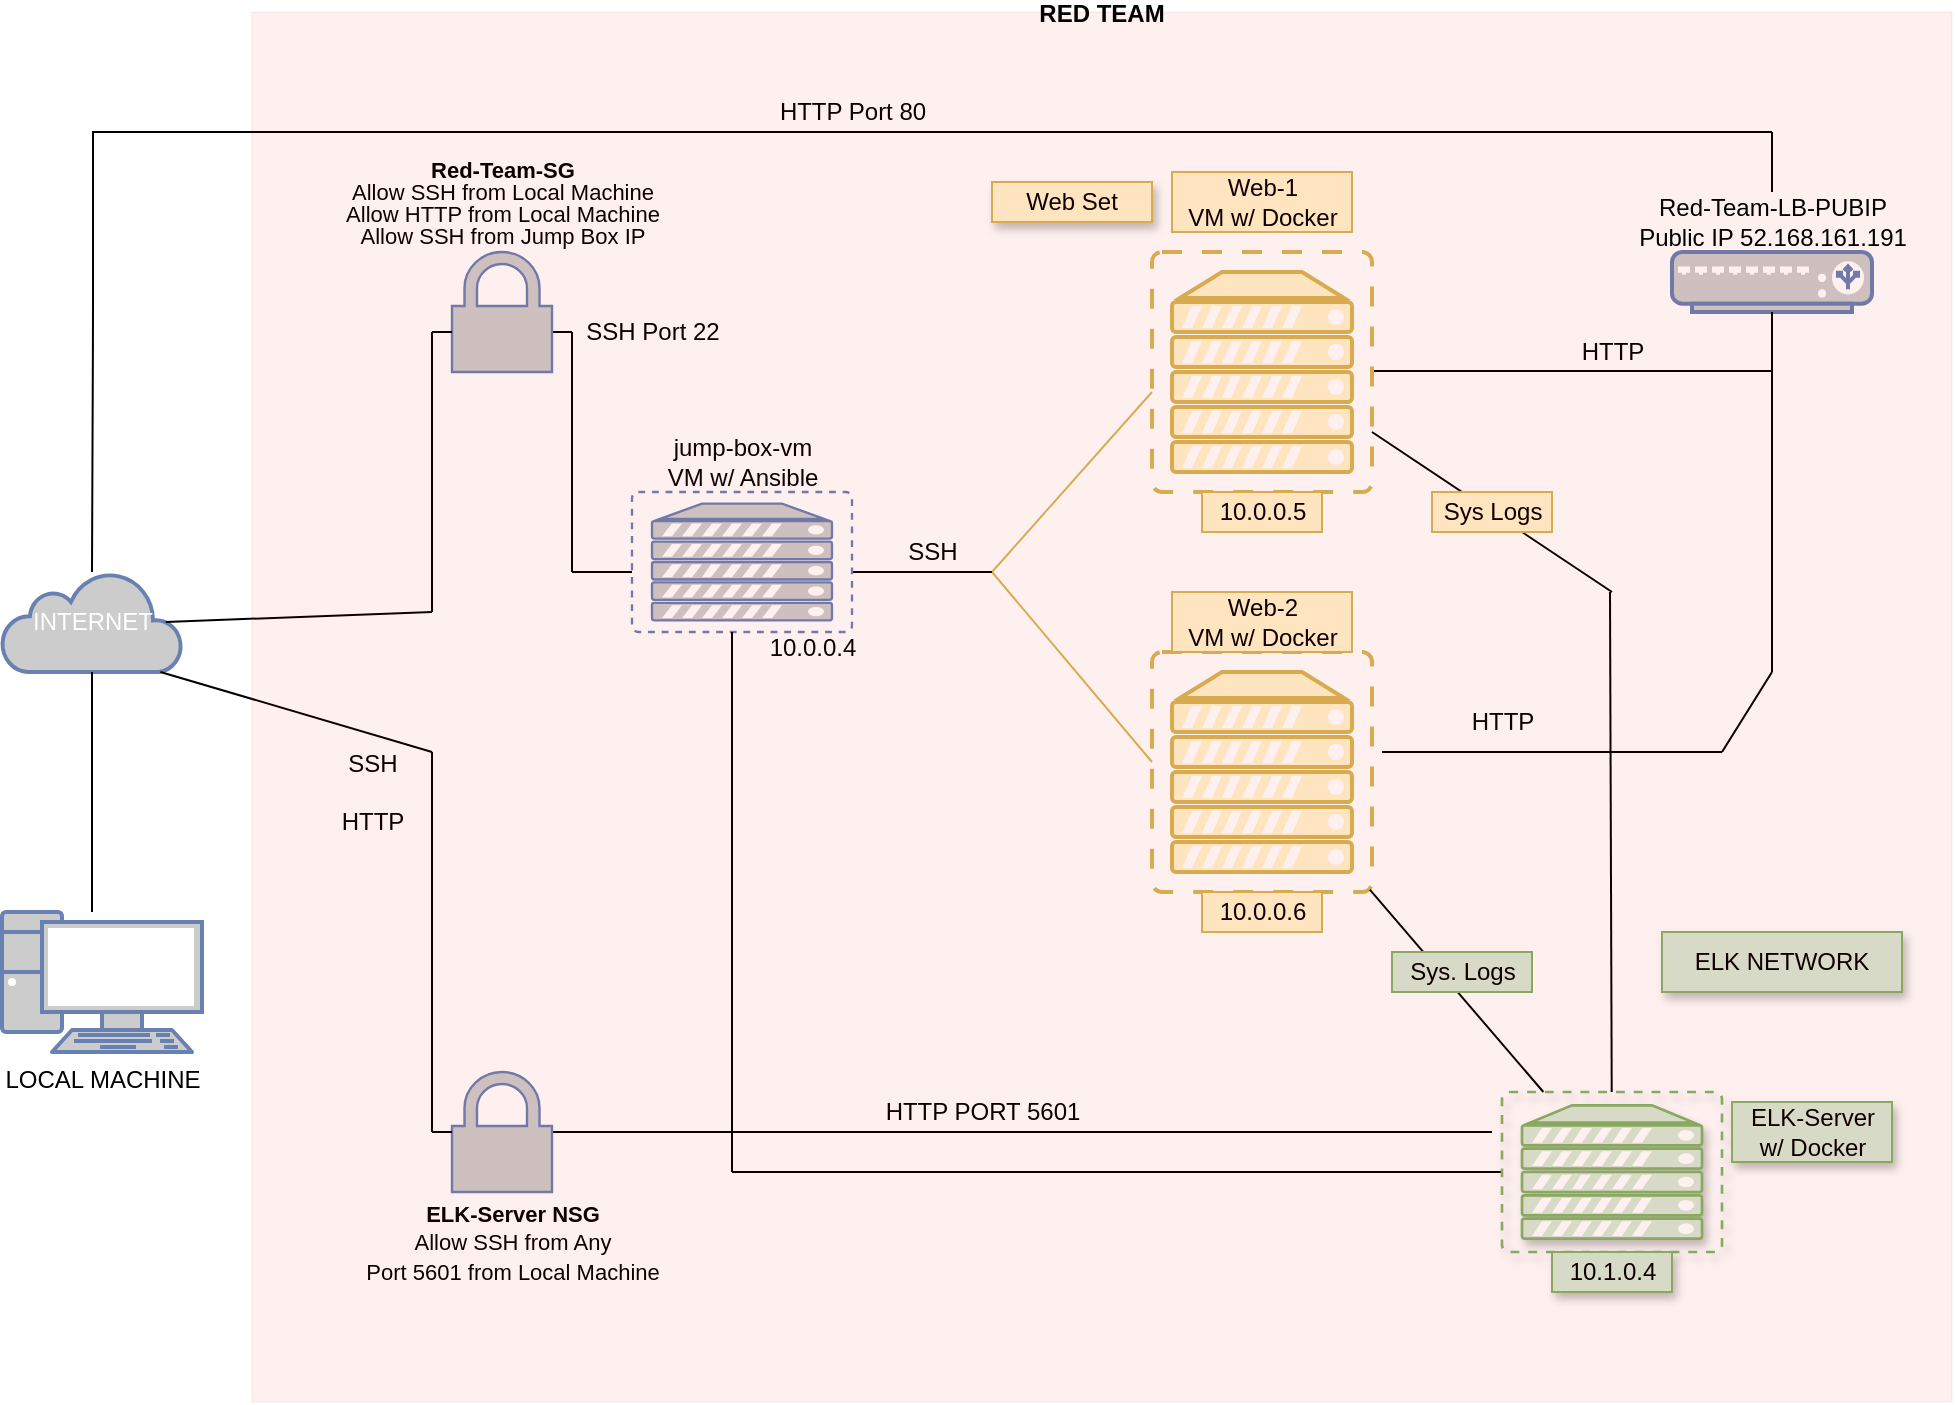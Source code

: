 <mxfile version="15.3.5" type="device"><diagram name="Page-1" id="bfe91b75-5d2c-26a0-9c1d-138518896778"><mxGraphModel dx="1422" dy="794" grid="1" gridSize="10" guides="1" tooltips="1" connect="1" arrows="1" fold="1" page="1" pageScale="1" pageWidth="1100" pageHeight="850" background="none" math="0" shadow="0"><root><mxCell id="0"/><mxCell id="1" parent="0"/><object label="&lt;font color=&quot;#000000&quot; style=&quot;background-color: rgb(255 , 255 , 255)&quot;&gt;LOCAL MACHINE&lt;/font&gt;" id="TIk7xTWjMOikfkcP3wGH-1"><mxCell style="fontColor=#0066CC;verticalAlign=top;verticalLabelPosition=bottom;labelPosition=center;align=center;html=1;outlineConnect=0;fillColor=#CCCCCC;strokeColor=#6881B3;gradientColor=none;gradientDirection=north;strokeWidth=2;shape=mxgraph.networks.pc;" parent="1" vertex="1"><mxGeometry x="35" y="470" width="100" height="70" as="geometry"/></mxCell></object><mxCell id="TIk7xTWjMOikfkcP3wGH-8" value="INTERNET&lt;br&gt;" style="html=1;outlineConnect=0;fillColor=#CCCCCC;strokeColor=#6881B3;gradientColor=none;gradientDirection=north;strokeWidth=2;shape=mxgraph.networks.cloud;fontColor=#ffffff;" parent="1" vertex="1"><mxGeometry x="35" y="300" width="90" height="50" as="geometry"/></mxCell><mxCell id="TIk7xTWjMOikfkcP3wGH-22" value="" style="endArrow=none;html=1;" parent="1" edge="1"><mxGeometry width="50" height="50" relative="1" as="geometry"><mxPoint x="80" y="300" as="sourcePoint"/><mxPoint x="80.5" y="80" as="targetPoint"/><Array as="points"><mxPoint x="80.5" y="175"/></Array></mxGeometry></mxCell><mxCell id="TIk7xTWjMOikfkcP3wGH-24" value="" style="endArrow=none;html=1;" parent="1" edge="1"><mxGeometry width="50" height="50" relative="1" as="geometry"><mxPoint x="80" y="80" as="sourcePoint"/><mxPoint x="920" y="80" as="targetPoint"/></mxGeometry></mxCell><mxCell id="TIk7xTWjMOikfkcP3wGH-25" value="" style="endArrow=none;html=1;" parent="1" target="TIk7xTWjMOikfkcP3wGH-26" edge="1"><mxGeometry width="50" height="50" relative="1" as="geometry"><mxPoint x="920" y="160" as="sourcePoint"/><mxPoint x="920" y="80" as="targetPoint"/></mxGeometry></mxCell><mxCell id="TIk7xTWjMOikfkcP3wGH-26" value="" style="fontColor=#0066CC;verticalAlign=top;verticalLabelPosition=bottom;labelPosition=center;align=center;html=1;outlineConnect=0;fillColor=#CCCCCC;strokeColor=#6881B3;gradientColor=none;gradientDirection=north;strokeWidth=2;shape=mxgraph.networks.load_balancer;" parent="1" vertex="1"><mxGeometry x="870" y="140" width="100" height="30" as="geometry"/></mxCell><mxCell id="TIk7xTWjMOikfkcP3wGH-30" value="" style="endArrow=none;html=1;exitX=0.5;exitY=0;exitDx=0;exitDy=0;exitPerimeter=0;startArrow=none;" parent="1" source="TIk7xTWjMOikfkcP3wGH-33" edge="1"><mxGeometry width="50" height="50" relative="1" as="geometry"><mxPoint x="540" y="330" as="sourcePoint"/><mxPoint x="920" y="80" as="targetPoint"/></mxGeometry></mxCell><mxCell id="TIk7xTWjMOikfkcP3wGH-31" value="SSH&lt;br&gt;&lt;br&gt;HTTP" style="text;html=1;align=center;verticalAlign=middle;resizable=0;points=[];autosize=1;strokeColor=none;fillColor=none;" parent="1" vertex="1"><mxGeometry x="195" y="385" width="50" height="50" as="geometry"/></mxCell><mxCell id="TIk7xTWjMOikfkcP3wGH-32" value="HTTP Port 80" style="text;html=1;align=center;verticalAlign=middle;resizable=0;points=[];autosize=1;strokeColor=none;fillColor=none;" parent="1" vertex="1"><mxGeometry x="415" y="60" width="90" height="20" as="geometry"/></mxCell><mxCell id="TIk7xTWjMOikfkcP3wGH-37" value="" style="endArrow=none;html=1;entryX=0.5;entryY=1;entryDx=0;entryDy=0;entryPerimeter=0;" parent="1" target="TIk7xTWjMOikfkcP3wGH-26" edge="1"><mxGeometry width="50" height="50" relative="1" as="geometry"><mxPoint x="920" y="350" as="sourcePoint"/><mxPoint x="980" y="220" as="targetPoint"/></mxGeometry></mxCell><mxCell id="TIk7xTWjMOikfkcP3wGH-38" value="" style="endArrow=none;html=1;" parent="1" edge="1"><mxGeometry width="50" height="50" relative="1" as="geometry"><mxPoint x="720" y="199.5" as="sourcePoint"/><mxPoint x="920" y="199.5" as="targetPoint"/></mxGeometry></mxCell><mxCell id="TIk7xTWjMOikfkcP3wGH-39" value="" style="verticalAlign=top;verticalLabelPosition=bottom;labelPosition=center;align=center;html=1;outlineConnect=0;fillColor=#fff2cc;strokeColor=#d6b656;gradientDirection=north;strokeWidth=2;shape=mxgraph.networks.virtual_server;" parent="1" vertex="1"><mxGeometry x="610" y="140" width="110" height="120" as="geometry"/></mxCell><mxCell id="TIk7xTWjMOikfkcP3wGH-40" value="" style="endArrow=none;html=1;" parent="1" edge="1"><mxGeometry width="50" height="50" relative="1" as="geometry"><mxPoint x="895" y="390" as="sourcePoint"/><mxPoint x="920" y="350" as="targetPoint"/></mxGeometry></mxCell><mxCell id="TIk7xTWjMOikfkcP3wGH-41" value="" style="endArrow=none;html=1;" parent="1" edge="1"><mxGeometry width="50" height="50" relative="1" as="geometry"><mxPoint x="725" y="390" as="sourcePoint"/><mxPoint x="895" y="390" as="targetPoint"/></mxGeometry></mxCell><mxCell id="TIk7xTWjMOikfkcP3wGH-42" value="" style="verticalAlign=top;verticalLabelPosition=bottom;labelPosition=center;align=center;html=1;outlineConnect=0;fillColor=#fff2cc;strokeColor=#d6b656;gradientDirection=north;strokeWidth=2;shape=mxgraph.networks.virtual_server;" parent="1" vertex="1"><mxGeometry x="610" y="340" width="110" height="120" as="geometry"/></mxCell><mxCell id="TIk7xTWjMOikfkcP3wGH-45" value="Web-1&lt;br&gt;VM w/ Docker" style="text;html=1;align=center;verticalAlign=middle;resizable=0;points=[];autosize=1;strokeColor=#d6b656;fillColor=#fff2cc;" parent="1" vertex="1"><mxGeometry x="620" y="100" width="90" height="30" as="geometry"/></mxCell><mxCell id="TIk7xTWjMOikfkcP3wGH-47" value="10.0.0.5" style="text;html=1;align=center;verticalAlign=middle;resizable=0;points=[];autosize=1;strokeColor=#d6b656;fillColor=#fff2cc;" parent="1" vertex="1"><mxGeometry x="635" y="260" width="60" height="20" as="geometry"/></mxCell><mxCell id="TIk7xTWjMOikfkcP3wGH-49" value="10.0.0.6" style="text;html=1;align=center;verticalAlign=middle;resizable=0;points=[];autosize=1;strokeColor=#d6b656;fillColor=#fff2cc;" parent="1" vertex="1"><mxGeometry x="635" y="460" width="60" height="20" as="geometry"/></mxCell><mxCell id="TIk7xTWjMOikfkcP3wGH-50" value="Web-2&lt;br&gt;VM w/ Docker" style="text;html=1;align=center;verticalAlign=middle;resizable=0;points=[];autosize=1;strokeColor=#d6b656;fillColor=#fff2cc;" parent="1" vertex="1"><mxGeometry x="620" y="310" width="90" height="30" as="geometry"/></mxCell><mxCell id="TIk7xTWjMOikfkcP3wGH-51" value="" style="endArrow=none;html=1;fillColor=#fff2cc;strokeColor=#d6b656;" parent="1" edge="1"><mxGeometry width="50" height="50" relative="1" as="geometry"><mxPoint x="530" y="300" as="sourcePoint"/><mxPoint x="610" y="210" as="targetPoint"/></mxGeometry></mxCell><mxCell id="TIk7xTWjMOikfkcP3wGH-52" value="" style="endArrow=none;html=1;fillColor=#fff2cc;strokeColor=#d6b656;" parent="1" edge="1"><mxGeometry width="50" height="50" relative="1" as="geometry"><mxPoint x="530" y="300" as="sourcePoint"/><mxPoint x="610" y="395" as="targetPoint"/></mxGeometry></mxCell><mxCell id="TIk7xTWjMOikfkcP3wGH-53" value="" style="endArrow=none;html=1;" parent="1" edge="1"><mxGeometry width="50" height="50" relative="1" as="geometry"><mxPoint x="460" y="300" as="sourcePoint"/><mxPoint x="530" y="300" as="targetPoint"/></mxGeometry></mxCell><mxCell id="TIk7xTWjMOikfkcP3wGH-54" value="SSH" style="text;html=1;align=center;verticalAlign=middle;resizable=0;points=[];autosize=1;strokeColor=none;fillColor=none;" parent="1" vertex="1"><mxGeometry x="480" y="280" width="40" height="20" as="geometry"/></mxCell><mxCell id="TIk7xTWjMOikfkcP3wGH-55" value="" style="fontColor=#0066CC;verticalAlign=top;verticalLabelPosition=bottom;labelPosition=center;align=center;html=1;outlineConnect=0;fillColor=#CCCCCC;strokeColor=#6881B3;gradientColor=none;gradientDirection=north;strokeWidth=2;shape=mxgraph.networks.virtual_server;" parent="1" vertex="1"><mxGeometry x="350" y="260" width="110" height="70" as="geometry"/></mxCell><mxCell id="TIk7xTWjMOikfkcP3wGH-56" value="jump-box-vm&lt;br&gt;VM w/ Ansible" style="text;html=1;align=center;verticalAlign=middle;resizable=0;points=[];autosize=1;strokeColor=none;fillColor=none;" parent="1" vertex="1"><mxGeometry x="360" y="230" width="90" height="30" as="geometry"/></mxCell><mxCell id="TIk7xTWjMOikfkcP3wGH-57" value="" style="endArrow=none;html=1;" parent="1" edge="1"><mxGeometry width="50" height="50" relative="1" as="geometry"><mxPoint x="400" y="600" as="sourcePoint"/><mxPoint x="400" y="330" as="targetPoint"/></mxGeometry></mxCell><mxCell id="TIk7xTWjMOikfkcP3wGH-58" value="" style="endArrow=none;html=1;entryX=0;entryY=0.5;entryDx=0;entryDy=0;entryPerimeter=0;" parent="1" target="TIk7xTWjMOikfkcP3wGH-59" edge="1"><mxGeometry width="50" height="50" relative="1" as="geometry"><mxPoint x="400" y="600" as="sourcePoint"/><mxPoint x="830" y="600" as="targetPoint"/></mxGeometry></mxCell><mxCell id="TIk7xTWjMOikfkcP3wGH-59" value="" style="verticalAlign=top;verticalLabelPosition=bottom;labelPosition=center;align=center;html=1;outlineConnect=0;fillColor=#d5e8d4;strokeColor=#82b366;gradientDirection=north;strokeWidth=2;shape=mxgraph.networks.virtual_server;shadow=1;" parent="1" vertex="1"><mxGeometry x="785" y="560" width="110" height="80" as="geometry"/></mxCell><mxCell id="TIk7xTWjMOikfkcP3wGH-61" value="ELK-Server&lt;br&gt;w/ Docker" style="text;html=1;align=center;verticalAlign=middle;resizable=0;points=[];autosize=1;strokeColor=#82b366;fillColor=#d5e8d4;shadow=1;" parent="1" vertex="1"><mxGeometry x="900" y="565" width="80" height="30" as="geometry"/></mxCell><mxCell id="TIk7xTWjMOikfkcP3wGH-62" value="" style="endArrow=none;html=1;entryX=0.88;entryY=1;entryDx=0;entryDy=0;entryPerimeter=0;" parent="1" target="TIk7xTWjMOikfkcP3wGH-8" edge="1"><mxGeometry width="50" height="50" relative="1" as="geometry"><mxPoint x="250" y="390" as="sourcePoint"/><mxPoint x="220" y="360" as="targetPoint"/></mxGeometry></mxCell><mxCell id="TIk7xTWjMOikfkcP3wGH-63" value="10.1.0.4" style="text;html=1;align=center;verticalAlign=middle;resizable=0;points=[];autosize=1;strokeColor=#82b366;fillColor=#d5e8d4;shadow=1;" parent="1" vertex="1"><mxGeometry x="810" y="640" width="60" height="20" as="geometry"/></mxCell><mxCell id="TIk7xTWjMOikfkcP3wGH-64" value="" style="endArrow=none;html=1;" parent="1" edge="1"><mxGeometry width="50" height="50" relative="1" as="geometry"><mxPoint x="320" y="300" as="sourcePoint"/><mxPoint x="350" y="300" as="targetPoint"/></mxGeometry></mxCell><mxCell id="TIk7xTWjMOikfkcP3wGH-65" value="" style="endArrow=none;html=1;" parent="1" edge="1"><mxGeometry width="50" height="50" relative="1" as="geometry"><mxPoint x="320" y="300" as="sourcePoint"/><mxPoint x="320" y="180" as="targetPoint"/></mxGeometry></mxCell><mxCell id="TIk7xTWjMOikfkcP3wGH-66" value="" style="endArrow=none;html=1;" parent="1" edge="1"><mxGeometry width="50" height="50" relative="1" as="geometry"><mxPoint x="310" y="180" as="sourcePoint"/><mxPoint x="320" y="180" as="targetPoint"/></mxGeometry></mxCell><mxCell id="TIk7xTWjMOikfkcP3wGH-67" value="" style="fontColor=#0066CC;verticalAlign=top;verticalLabelPosition=bottom;labelPosition=center;align=center;html=1;outlineConnect=0;fillColor=#CCCCCC;strokeColor=#6881B3;gradientColor=none;gradientDirection=north;strokeWidth=2;shape=mxgraph.networks.secured;" parent="1" vertex="1"><mxGeometry x="260" y="140" width="50" height="60" as="geometry"/></mxCell><mxCell id="TIk7xTWjMOikfkcP3wGH-68" value="" style="endArrow=none;html=1;" parent="1" edge="1"><mxGeometry width="50" height="50" relative="1" as="geometry"><mxPoint x="250" y="320" as="sourcePoint"/><mxPoint x="250" y="180" as="targetPoint"/></mxGeometry></mxCell><mxCell id="TIk7xTWjMOikfkcP3wGH-69" value="" style="endArrow=none;html=1;" parent="1" edge="1"><mxGeometry width="50" height="50" relative="1" as="geometry"><mxPoint x="250" y="180" as="sourcePoint"/><mxPoint x="260" y="180" as="targetPoint"/></mxGeometry></mxCell><mxCell id="TIk7xTWjMOikfkcP3wGH-70" value="" style="endArrow=none;html=1;exitX=0.91;exitY=0.5;exitDx=0;exitDy=0;exitPerimeter=0;" parent="1" source="TIk7xTWjMOikfkcP3wGH-8" edge="1"><mxGeometry width="50" height="50" relative="1" as="geometry"><mxPoint x="240" y="350" as="sourcePoint"/><mxPoint x="250" y="320" as="targetPoint"/></mxGeometry></mxCell><mxCell id="TIk7xTWjMOikfkcP3wGH-72" value="" style="endArrow=none;html=1;" parent="1" edge="1"><mxGeometry width="50" height="50" relative="1" as="geometry"><mxPoint x="250" y="580" as="sourcePoint"/><mxPoint x="250" y="390" as="targetPoint"/></mxGeometry></mxCell><mxCell id="TIk7xTWjMOikfkcP3wGH-73" value="" style="endArrow=none;html=1;" parent="1" source="TIk7xTWjMOikfkcP3wGH-59" edge="1"><mxGeometry width="50" height="50" relative="1" as="geometry"><mxPoint x="839" y="560" as="sourcePoint"/><mxPoint x="839" y="310" as="targetPoint"/></mxGeometry></mxCell><mxCell id="TIk7xTWjMOikfkcP3wGH-74" value="" style="endArrow=none;html=1;startArrow=none;" parent="1" source="TIk7xTWjMOikfkcP3wGH-75" edge="1"><mxGeometry width="50" height="50" relative="1" as="geometry"><mxPoint x="250" y="580" as="sourcePoint"/><mxPoint x="780" y="580" as="targetPoint"/></mxGeometry></mxCell><mxCell id="TIk7xTWjMOikfkcP3wGH-75" value="" style="fontColor=#0066CC;verticalAlign=top;verticalLabelPosition=bottom;labelPosition=center;align=center;html=1;outlineConnect=0;fillColor=#CCCCCC;strokeColor=#6881B3;gradientColor=none;gradientDirection=north;strokeWidth=2;shape=mxgraph.networks.secured;" parent="1" vertex="1"><mxGeometry x="260" y="550" width="50" height="60" as="geometry"/></mxCell><mxCell id="TIk7xTWjMOikfkcP3wGH-77" value="" style="endArrow=none;html=1;" parent="1" target="TIk7xTWjMOikfkcP3wGH-75" edge="1"><mxGeometry width="50" height="50" relative="1" as="geometry"><mxPoint x="250" y="580" as="sourcePoint"/><mxPoint x="780" y="580" as="targetPoint"/></mxGeometry></mxCell><mxCell id="TIk7xTWjMOikfkcP3wGH-78" value="&lt;p style=&quot;line-height: 100% ; font-size: 11px&quot;&gt;&lt;b&gt;Red-Team-SG&lt;/b&gt;&lt;br&gt;Allow SSH from Local Machine&lt;br&gt;Allow HTTP from Local Machine&lt;br&gt;Allow SSH from Jump Box IP&lt;/p&gt;" style="text;html=1;align=center;verticalAlign=middle;resizable=0;points=[];autosize=1;strokeColor=none;fillColor=none;" parent="1" vertex="1"><mxGeometry x="200" y="80" width="170" height="70" as="geometry"/></mxCell><mxCell id="TIk7xTWjMOikfkcP3wGH-79" value="&lt;font style=&quot;font-size: 11px&quot;&gt;&lt;b&gt;ELK-Server NSG&lt;/b&gt;&lt;br&gt;Allow SSH from Any&lt;br&gt;Port 5601 from Local Machine&lt;/font&gt;" style="text;html=1;align=center;verticalAlign=middle;resizable=0;points=[];autosize=1;strokeColor=none;fillColor=none;" parent="1" vertex="1"><mxGeometry x="210" y="610" width="160" height="50" as="geometry"/></mxCell><mxCell id="TIk7xTWjMOikfkcP3wGH-80" value="&lt;font style=&quot;font-size: 12px&quot;&gt;HTTP PORT 5601&lt;/font&gt;" style="text;html=1;align=center;verticalAlign=middle;resizable=0;points=[];autosize=1;strokeColor=none;fillColor=none;" parent="1" vertex="1"><mxGeometry x="470" y="560" width="110" height="20" as="geometry"/></mxCell><mxCell id="TIk7xTWjMOikfkcP3wGH-81" value="" style="endArrow=none;html=1;exitX=0.99;exitY=0.99;exitDx=0;exitDy=0;exitPerimeter=0;" parent="1" source="TIk7xTWjMOikfkcP3wGH-42" target="TIk7xTWjMOikfkcP3wGH-59" edge="1"><mxGeometry width="50" height="50" relative="1" as="geometry"><mxPoint x="710" y="460" as="sourcePoint"/><mxPoint x="760" y="410" as="targetPoint"/></mxGeometry></mxCell><mxCell id="TIk7xTWjMOikfkcP3wGH-82" value="Sys. Logs" style="text;html=1;align=center;verticalAlign=middle;resizable=0;points=[];autosize=1;strokeColor=#82b366;fillColor=#d5e8d4;" parent="1" vertex="1"><mxGeometry x="730" y="490" width="70" height="20" as="geometry"/></mxCell><mxCell id="TIk7xTWjMOikfkcP3wGH-83" value="SSH Port 22" style="text;html=1;align=center;verticalAlign=middle;resizable=0;points=[];autosize=1;strokeColor=none;fillColor=none;" parent="1" vertex="1"><mxGeometry x="320" y="170" width="80" height="20" as="geometry"/></mxCell><mxCell id="TIk7xTWjMOikfkcP3wGH-84" value="&lt;div&gt;10.0.0.4&lt;/div&gt;&lt;div&gt;&lt;br&gt;&lt;/div&gt;" style="text;html=1;align=center;verticalAlign=middle;resizable=0;points=[];autosize=1;strokeColor=none;fillColor=none;" parent="1" vertex="1"><mxGeometry x="410" y="330" width="60" height="30" as="geometry"/></mxCell><mxCell id="TIk7xTWjMOikfkcP3wGH-87" value="" style="endArrow=none;html=1;" parent="1" edge="1"><mxGeometry width="50" height="50" relative="1" as="geometry"><mxPoint x="720" y="230" as="sourcePoint"/><mxPoint x="840" y="310" as="targetPoint"/></mxGeometry></mxCell><mxCell id="TIk7xTWjMOikfkcP3wGH-88" value="Sys Logs" style="text;html=1;align=center;verticalAlign=middle;resizable=0;points=[];autosize=1;strokeColor=#d6b656;fillColor=#fff2cc;" parent="1" vertex="1"><mxGeometry x="750" y="260" width="60" height="20" as="geometry"/></mxCell><mxCell id="TIk7xTWjMOikfkcP3wGH-89" value="HTTP" style="text;html=1;align=center;verticalAlign=middle;resizable=0;points=[];autosize=1;strokeColor=none;fillColor=none;" parent="1" vertex="1"><mxGeometry x="760" y="365" width="50" height="20" as="geometry"/></mxCell><mxCell id="TIk7xTWjMOikfkcP3wGH-90" value="HTTP" style="text;html=1;align=center;verticalAlign=middle;resizable=0;points=[];autosize=1;strokeColor=none;fillColor=none;" parent="1" vertex="1"><mxGeometry x="815" y="180" width="50" height="20" as="geometry"/></mxCell><mxCell id="TIk7xTWjMOikfkcP3wGH-92" value="ELK NETWORK" style="whiteSpace=wrap;html=1;shadow=1;fillColor=#d5e8d4;strokeColor=#82b366;" parent="1" vertex="1"><mxGeometry x="865" y="480" width="120" height="30" as="geometry"/></mxCell><mxCell id="TIk7xTWjMOikfkcP3wGH-93" value="Web Set" style="whiteSpace=wrap;html=1;shadow=1;fillColor=#fff2cc;strokeColor=#d6b656;" parent="1" vertex="1"><mxGeometry x="530" y="105" width="80" height="20" as="geometry"/></mxCell><mxCell id="TIk7xTWjMOikfkcP3wGH-95" value="" style="endArrow=none;html=1;entryX=0.5;entryY=1;entryDx=0;entryDy=0;entryPerimeter=0;" parent="1" target="TIk7xTWjMOikfkcP3wGH-8" edge="1"><mxGeometry width="50" height="50" relative="1" as="geometry"><mxPoint x="80" y="470" as="sourcePoint"/><mxPoint x="130" y="420" as="targetPoint"/></mxGeometry></mxCell><mxCell id="TIk7xTWjMOikfkcP3wGH-96" value="RED TEAM" style="swimlane;startSize=0;shadow=0;fillColor=default;strokeColor=#b85450;swimlaneFillColor=#FF0000;opacity=6;swimlaneLine=0;glass=1;" parent="1" vertex="1"><mxGeometry x="160" y="20" width="850" height="695" as="geometry"><mxRectangle x="160" y="20" width="50" height="40" as="alternateBounds"/></mxGeometry></mxCell><mxCell id="TIk7xTWjMOikfkcP3wGH-33" value="Red-Team-LB-PUBIP&lt;br&gt;Public IP 52.168.161.191" style="text;html=1;align=center;verticalAlign=middle;resizable=0;points=[];autosize=1;strokeColor=none;fillColor=none;" parent="1" vertex="1"><mxGeometry x="845" y="110" width="150" height="30" as="geometry"/></mxCell><mxCell id="4lOx6r08fRhn3dBMaf6L-1" value="" style="endArrow=none;html=1;exitX=0.5;exitY=0;exitDx=0;exitDy=0;exitPerimeter=0;" parent="1" source="TIk7xTWjMOikfkcP3wGH-26" target="TIk7xTWjMOikfkcP3wGH-33" edge="1"><mxGeometry width="50" height="50" relative="1" as="geometry"><mxPoint x="920" y="140" as="sourcePoint"/><mxPoint x="920" y="80" as="targetPoint"/></mxGeometry></mxCell></root></mxGraphModel></diagram></mxfile>